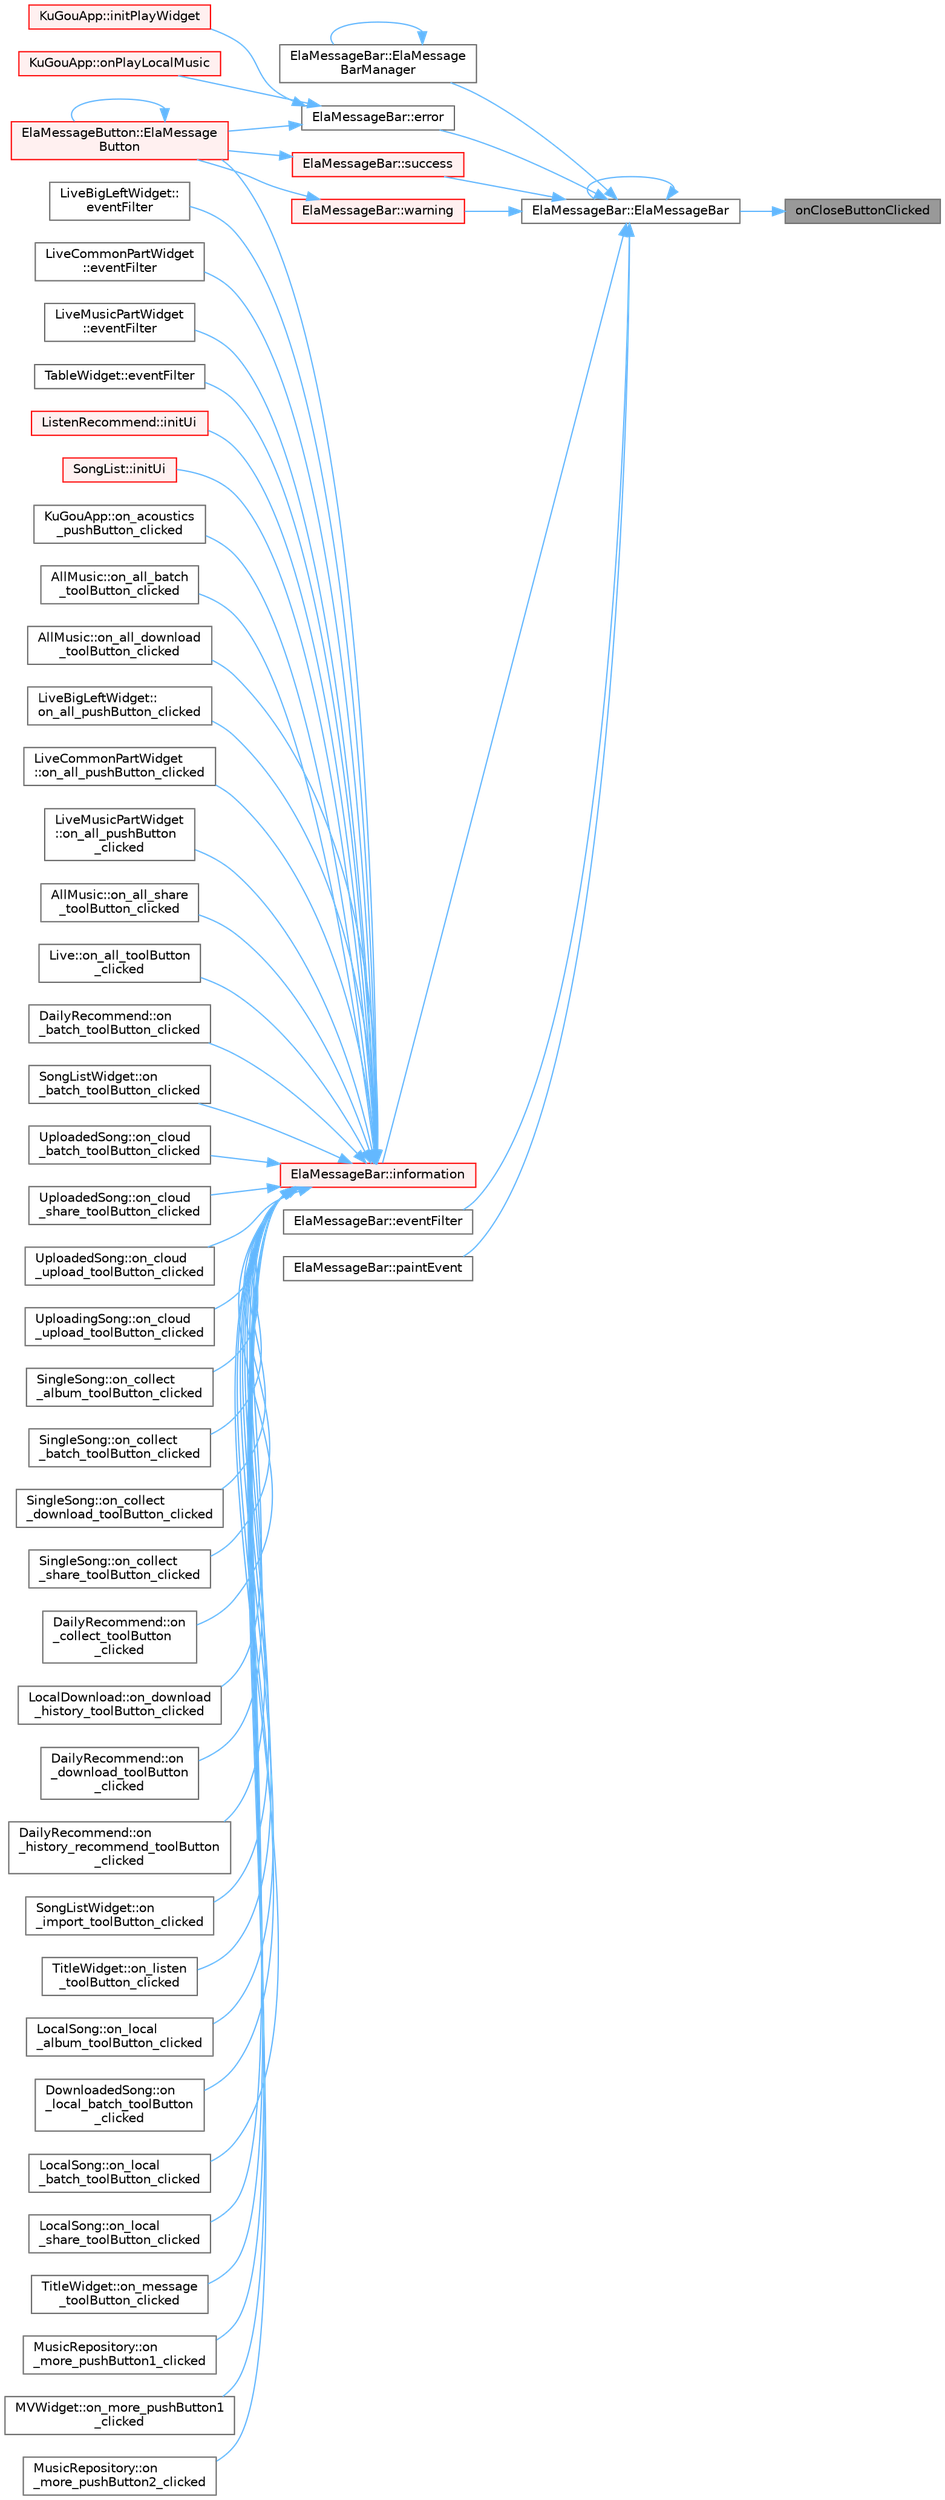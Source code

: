 digraph "onCloseButtonClicked"
{
 // LATEX_PDF_SIZE
  bgcolor="transparent";
  edge [fontname=Helvetica,fontsize=10,labelfontname=Helvetica,labelfontsize=10];
  node [fontname=Helvetica,fontsize=10,shape=box,height=0.2,width=0.4];
  rankdir="RL";
  Node1 [id="Node000001",label="onCloseButtonClicked",height=0.2,width=0.4,color="gray40", fillcolor="grey60", style="filled", fontcolor="black",tooltip="关闭按钮点击事件处理"];
  Node1 -> Node2 [id="edge1_Node000001_Node000002",dir="back",color="steelblue1",style="solid",tooltip=" "];
  Node2 [id="Node000002",label="ElaMessageBar::ElaMessageBar",height=0.2,width=0.4,color="grey40", fillcolor="white", style="filled",URL="$class_ela_message_bar.html#a1722699abf44f445a31b469f224ab7ca",tooltip="构造函数，初始化消息栏"];
  Node2 -> Node2 [id="edge2_Node000002_Node000002",dir="back",color="steelblue1",style="solid",tooltip=" "];
  Node2 -> Node3 [id="edge3_Node000002_Node000003",dir="back",color="steelblue1",style="solid",tooltip=" "];
  Node3 [id="Node000003",label="ElaMessageBar::ElaMessage\lBarManager",height=0.2,width=0.4,color="grey40", fillcolor="white", style="filled",URL="$class_ela_message_bar.html#ab382ecab26b8cd084c4cf1c310629a1a",tooltip=" "];
  Node3 -> Node3 [id="edge4_Node000003_Node000003",dir="back",color="steelblue1",style="solid",tooltip=" "];
  Node2 -> Node4 [id="edge5_Node000002_Node000004",dir="back",color="steelblue1",style="solid",tooltip=" "];
  Node4 [id="Node000004",label="ElaMessageBar::error",height=0.2,width=0.4,color="grey40", fillcolor="white", style="filled",URL="$class_ela_message_bar.html#ae88944cbca6cf0cc02953a28ed45af83",tooltip="显示错误消息"];
  Node4 -> Node5 [id="edge6_Node000004_Node000005",dir="back",color="steelblue1",style="solid",tooltip=" "];
  Node5 [id="Node000005",label="ElaMessageButton::ElaMessage\lButton",height=0.2,width=0.4,color="red", fillcolor="#FFF0F0", style="filled",URL="$class_ela_message_button.html#ad697d17c791aeddec311d54c29f62406",tooltip="构造函数，初始化消息按钮"];
  Node5 -> Node5 [id="edge7_Node000005_Node000005",dir="back",color="steelblue1",style="solid",tooltip=" "];
  Node4 -> Node10 [id="edge8_Node000004_Node000010",dir="back",color="steelblue1",style="solid",tooltip=" "];
  Node10 [id="Node000010",label="KuGouApp::initPlayWidget",height=0.2,width=0.4,color="red", fillcolor="#FFF0F0", style="filled",URL="$class_ku_gou_app.html#a2e4eb5d5318b90a8bae4d99ea263e8d4",tooltip="初始化播放控件"];
  Node4 -> Node13 [id="edge9_Node000004_Node000013",dir="back",color="steelblue1",style="solid",tooltip=" "];
  Node13 [id="Node000013",label="KuGouApp::onPlayLocalMusic",height=0.2,width=0.4,color="red", fillcolor="#FFF0F0", style="filled",URL="$class_ku_gou_app.html#a876901294f75b33c450c6453c893e1ae",tooltip="播放本地音乐槽函数"];
  Node2 -> Node15 [id="edge10_Node000002_Node000015",dir="back",color="steelblue1",style="solid",tooltip=" "];
  Node15 [id="Node000015",label="ElaMessageBar::eventFilter",height=0.2,width=0.4,color="grey40", fillcolor="white", style="filled",URL="$class_ela_message_bar.html#a7eb87a6d4464680c455d278d1d32eba6",tooltip="事件过滤器，处理父控件事件"];
  Node2 -> Node16 [id="edge11_Node000002_Node000016",dir="back",color="steelblue1",style="solid",tooltip=" "];
  Node16 [id="Node000016",label="ElaMessageBar::information",height=0.2,width=0.4,color="red", fillcolor="#FFF0F0", style="filled",URL="$class_ela_message_bar.html#ab24ce7687973932e525786dd44ec0288",tooltip="显示信息消息"];
  Node16 -> Node5 [id="edge12_Node000016_Node000005",dir="back",color="steelblue1",style="solid",tooltip=" "];
  Node16 -> Node17 [id="edge13_Node000016_Node000017",dir="back",color="steelblue1",style="solid",tooltip=" "];
  Node17 [id="Node000017",label="LiveBigLeftWidget::\leventFilter",height=0.2,width=0.4,color="grey40", fillcolor="white", style="filled",URL="$class_live_big_left_widget.html#a7eb87a6d4464680c455d278d1d32eba6",tooltip="事件过滤器"];
  Node16 -> Node18 [id="edge14_Node000016_Node000018",dir="back",color="steelblue1",style="solid",tooltip=" "];
  Node18 [id="Node000018",label="LiveCommonPartWidget\l::eventFilter",height=0.2,width=0.4,color="grey40", fillcolor="white", style="filled",URL="$class_live_common_part_widget.html#a7eb87a6d4464680c455d278d1d32eba6",tooltip="事件过滤器"];
  Node16 -> Node19 [id="edge15_Node000016_Node000019",dir="back",color="steelblue1",style="solid",tooltip=" "];
  Node19 [id="Node000019",label="LiveMusicPartWidget\l::eventFilter",height=0.2,width=0.4,color="grey40", fillcolor="white", style="filled",URL="$class_live_music_part_widget.html#a7eb87a6d4464680c455d278d1d32eba6",tooltip="事件过滤器"];
  Node16 -> Node20 [id="edge16_Node000016_Node000020",dir="back",color="steelblue1",style="solid",tooltip=" "];
  Node20 [id="Node000020",label="TableWidget::eventFilter",height=0.2,width=0.4,color="grey40", fillcolor="white", style="filled",URL="$class_table_widget.html#a7eb87a6d4464680c455d278d1d32eba6",tooltip="事件过滤器"];
  Node16 -> Node21 [id="edge17_Node000016_Node000021",dir="back",color="steelblue1",style="solid",tooltip=" "];
  Node21 [id="Node000021",label="ListenRecommend::initUi",height=0.2,width=0.4,color="red", fillcolor="#FFF0F0", style="filled",URL="$class_listen_recommend.html#afba6e95967cc3eb25fd518f7bde6ec04",tooltip="初始化界面"];
  Node16 -> Node23 [id="edge18_Node000016_Node000023",dir="back",color="steelblue1",style="solid",tooltip=" "];
  Node23 [id="Node000023",label="SongList::initUi",height=0.2,width=0.4,color="red", fillcolor="#FFF0F0", style="filled",URL="$class_song_list.html#afba6e95967cc3eb25fd518f7bde6ec04",tooltip="初始化界面"];
  Node16 -> Node25 [id="edge19_Node000016_Node000025",dir="back",color="steelblue1",style="solid",tooltip=" "];
  Node25 [id="Node000025",label="KuGouApp::on_acoustics\l_pushButton_clicked",height=0.2,width=0.4,color="grey40", fillcolor="white", style="filled",URL="$class_ku_gou_app.html#aa7dffb86fdd69b145520689756ce5a82",tooltip="音效按钮点击槽函数"];
  Node16 -> Node26 [id="edge20_Node000016_Node000026",dir="back",color="steelblue1",style="solid",tooltip=" "];
  Node26 [id="Node000026",label="AllMusic::on_all_batch\l_toolButton_clicked",height=0.2,width=0.4,color="grey40", fillcolor="white", style="filled",URL="$class_all_music.html#a09def86a7fb828301cda3661d5643003",tooltip="处理批量操作按钮点击"];
  Node16 -> Node27 [id="edge21_Node000016_Node000027",dir="back",color="steelblue1",style="solid",tooltip=" "];
  Node27 [id="Node000027",label="AllMusic::on_all_download\l_toolButton_clicked",height=0.2,width=0.4,color="grey40", fillcolor="white", style="filled",URL="$class_all_music.html#a5a83c2a1a01b6ca11afa5b2dee86efa6",tooltip="处理下载按钮点击"];
  Node16 -> Node28 [id="edge22_Node000016_Node000028",dir="back",color="steelblue1",style="solid",tooltip=" "];
  Node28 [id="Node000028",label="LiveBigLeftWidget::\lon_all_pushButton_clicked",height=0.2,width=0.4,color="grey40", fillcolor="white", style="filled",URL="$class_live_big_left_widget.html#a856eaeee6a1f7ac6d6dccda800d0c73e",tooltip="全部按钮点击槽函数"];
  Node16 -> Node29 [id="edge23_Node000016_Node000029",dir="back",color="steelblue1",style="solid",tooltip=" "];
  Node29 [id="Node000029",label="LiveCommonPartWidget\l::on_all_pushButton_clicked",height=0.2,width=0.4,color="grey40", fillcolor="white", style="filled",URL="$class_live_common_part_widget.html#a856eaeee6a1f7ac6d6dccda800d0c73e",tooltip="全部按钮点击槽函数"];
  Node16 -> Node30 [id="edge24_Node000016_Node000030",dir="back",color="steelblue1",style="solid",tooltip=" "];
  Node30 [id="Node000030",label="LiveMusicPartWidget\l::on_all_pushButton\l_clicked",height=0.2,width=0.4,color="grey40", fillcolor="white", style="filled",URL="$class_live_music_part_widget.html#a856eaeee6a1f7ac6d6dccda800d0c73e",tooltip="全部按钮点击槽函数"];
  Node16 -> Node31 [id="edge25_Node000016_Node000031",dir="back",color="steelblue1",style="solid",tooltip=" "];
  Node31 [id="Node000031",label="AllMusic::on_all_share\l_toolButton_clicked",height=0.2,width=0.4,color="grey40", fillcolor="white", style="filled",URL="$class_all_music.html#a3bf0900994ed5bb1214f318f4b4dfa8e",tooltip="处理分享按钮点击"];
  Node16 -> Node32 [id="edge26_Node000016_Node000032",dir="back",color="steelblue1",style="solid",tooltip=" "];
  Node32 [id="Node000032",label="Live::on_all_toolButton\l_clicked",height=0.2,width=0.4,color="grey40", fillcolor="white", style="filled",URL="$class_live.html#ae1c54bcbe42b11a9741ad91c663fbe3c",tooltip="全部按钮点击槽函数"];
  Node16 -> Node33 [id="edge27_Node000016_Node000033",dir="back",color="steelblue1",style="solid",tooltip=" "];
  Node33 [id="Node000033",label="DailyRecommend::on\l_batch_toolButton_clicked",height=0.2,width=0.4,color="grey40", fillcolor="white", style="filled",URL="$class_daily_recommend.html#ab4d3c795be146b123cb6496f5da4cbb9",tooltip="批量操作按钮点击槽函数"];
  Node16 -> Node34 [id="edge28_Node000016_Node000034",dir="back",color="steelblue1",style="solid",tooltip=" "];
  Node34 [id="Node000034",label="SongListWidget::on\l_batch_toolButton_clicked",height=0.2,width=0.4,color="grey40", fillcolor="white", style="filled",URL="$class_song_list_widget.html#ab4d3c795be146b123cb6496f5da4cbb9",tooltip="批量操作按钮点击槽函数"];
  Node16 -> Node35 [id="edge29_Node000016_Node000035",dir="back",color="steelblue1",style="solid",tooltip=" "];
  Node35 [id="Node000035",label="UploadedSong::on_cloud\l_batch_toolButton_clicked",height=0.2,width=0.4,color="grey40", fillcolor="white", style="filled",URL="$class_uploaded_song.html#a0068c14fabda4e674d4e3d7ddda66a95",tooltip="批量操作按钮点击槽函数"];
  Node16 -> Node36 [id="edge30_Node000016_Node000036",dir="back",color="steelblue1",style="solid",tooltip=" "];
  Node36 [id="Node000036",label="UploadedSong::on_cloud\l_share_toolButton_clicked",height=0.2,width=0.4,color="grey40", fillcolor="white", style="filled",URL="$class_uploaded_song.html#a850a384576c3e36cb83c2e7c47a32db7",tooltip="分享按钮点击槽函数"];
  Node16 -> Node37 [id="edge31_Node000016_Node000037",dir="back",color="steelblue1",style="solid",tooltip=" "];
  Node37 [id="Node000037",label="UploadedSong::on_cloud\l_upload_toolButton_clicked",height=0.2,width=0.4,color="grey40", fillcolor="white", style="filled",URL="$class_uploaded_song.html#a4274120611acfd922650f8df62627ceb",tooltip="上传按钮点击槽函数"];
  Node16 -> Node38 [id="edge32_Node000016_Node000038",dir="back",color="steelblue1",style="solid",tooltip=" "];
  Node38 [id="Node000038",label="UploadingSong::on_cloud\l_upload_toolButton_clicked",height=0.2,width=0.4,color="grey40", fillcolor="white", style="filled",URL="$class_uploading_song.html#a4274120611acfd922650f8df62627ceb",tooltip="上传按钮点击槽函数"];
  Node16 -> Node39 [id="edge33_Node000016_Node000039",dir="back",color="steelblue1",style="solid",tooltip=" "];
  Node39 [id="Node000039",label="SingleSong::on_collect\l_album_toolButton_clicked",height=0.2,width=0.4,color="grey40", fillcolor="white", style="filled",URL="$class_single_song.html#ac7ba208f35150db122ca98246c827606",tooltip="专辑按钮点击槽函数"];
  Node16 -> Node40 [id="edge34_Node000016_Node000040",dir="back",color="steelblue1",style="solid",tooltip=" "];
  Node40 [id="Node000040",label="SingleSong::on_collect\l_batch_toolButton_clicked",height=0.2,width=0.4,color="grey40", fillcolor="white", style="filled",URL="$class_single_song.html#a1f25a4e1bbbf331fb682b582c832ad74",tooltip="批量操作按钮点击槽函数"];
  Node16 -> Node41 [id="edge35_Node000016_Node000041",dir="back",color="steelblue1",style="solid",tooltip=" "];
  Node41 [id="Node000041",label="SingleSong::on_collect\l_download_toolButton_clicked",height=0.2,width=0.4,color="grey40", fillcolor="white", style="filled",URL="$class_single_song.html#ad9f731f9c8785157c3d9bf6df168b6ad",tooltip="下载按钮点击槽函数"];
  Node16 -> Node42 [id="edge36_Node000016_Node000042",dir="back",color="steelblue1",style="solid",tooltip=" "];
  Node42 [id="Node000042",label="SingleSong::on_collect\l_share_toolButton_clicked",height=0.2,width=0.4,color="grey40", fillcolor="white", style="filled",URL="$class_single_song.html#afb2333ac8f71caedc741b1707974dfc1",tooltip="分享按钮点击槽函数"];
  Node16 -> Node43 [id="edge37_Node000016_Node000043",dir="back",color="steelblue1",style="solid",tooltip=" "];
  Node43 [id="Node000043",label="DailyRecommend::on\l_collect_toolButton\l_clicked",height=0.2,width=0.4,color="grey40", fillcolor="white", style="filled",URL="$class_daily_recommend.html#a4c010533bcee743a2630c68f1ac292b0",tooltip="收藏按钮点击槽函数"];
  Node16 -> Node44 [id="edge38_Node000016_Node000044",dir="back",color="steelblue1",style="solid",tooltip=" "];
  Node44 [id="Node000044",label="LocalDownload::on_download\l_history_toolButton_clicked",height=0.2,width=0.4,color="grey40", fillcolor="white", style="filled",URL="$class_local_download.html#a21b63b12df31e8009a5d1644b8ec3d43",tooltip="下载历史按钮点击槽函数"];
  Node16 -> Node45 [id="edge39_Node000016_Node000045",dir="back",color="steelblue1",style="solid",tooltip=" "];
  Node45 [id="Node000045",label="DailyRecommend::on\l_download_toolButton\l_clicked",height=0.2,width=0.4,color="grey40", fillcolor="white", style="filled",URL="$class_daily_recommend.html#ac1085b0a0fc437c5346f83cb5f1eb184",tooltip="下载按钮点击槽函数"];
  Node16 -> Node46 [id="edge40_Node000016_Node000046",dir="back",color="steelblue1",style="solid",tooltip=" "];
  Node46 [id="Node000046",label="DailyRecommend::on\l_history_recommend_toolButton\l_clicked",height=0.2,width=0.4,color="grey40", fillcolor="white", style="filled",URL="$class_daily_recommend.html#a839c37ccb7bcd014f252a8f2b9c400f9",tooltip="历史推荐按钮点击槽函数"];
  Node16 -> Node47 [id="edge41_Node000016_Node000047",dir="back",color="steelblue1",style="solid",tooltip=" "];
  Node47 [id="Node000047",label="SongListWidget::on\l_import_toolButton_clicked",height=0.2,width=0.4,color="grey40", fillcolor="white", style="filled",URL="$class_song_list_widget.html#a63ddf64ee2f48649476d7938232ea7f3",tooltip="导入按钮点击槽函数"];
  Node16 -> Node48 [id="edge42_Node000016_Node000048",dir="back",color="steelblue1",style="solid",tooltip=" "];
  Node48 [id="Node000048",label="TitleWidget::on_listen\l_toolButton_clicked",height=0.2,width=0.4,color="grey40", fillcolor="white", style="filled",URL="$class_title_widget.html#a9964105982edb38f6951c4e3ac2bb24d",tooltip="听歌识曲按钮点击事件，显示未实现提示"];
  Node16 -> Node49 [id="edge43_Node000016_Node000049",dir="back",color="steelblue1",style="solid",tooltip=" "];
  Node49 [id="Node000049",label="LocalSong::on_local\l_album_toolButton_clicked",height=0.2,width=0.4,color="grey40", fillcolor="white", style="filled",URL="$class_local_song.html#a4c814291ca99d3e9d95fde833f93ece0",tooltip="专辑按钮点击槽函数"];
  Node16 -> Node50 [id="edge44_Node000016_Node000050",dir="back",color="steelblue1",style="solid",tooltip=" "];
  Node50 [id="Node000050",label="DownloadedSong::on\l_local_batch_toolButton\l_clicked",height=0.2,width=0.4,color="grey40", fillcolor="white", style="filled",URL="$class_downloaded_song.html#a40d482af13dee0a73555d807c0f3d390",tooltip="批量操作按钮点击槽函数"];
  Node16 -> Node51 [id="edge45_Node000016_Node000051",dir="back",color="steelblue1",style="solid",tooltip=" "];
  Node51 [id="Node000051",label="LocalSong::on_local\l_batch_toolButton_clicked",height=0.2,width=0.4,color="grey40", fillcolor="white", style="filled",URL="$class_local_song.html#a40d482af13dee0a73555d807c0f3d390",tooltip="批量操作按钮点击槽函数"];
  Node16 -> Node52 [id="edge46_Node000016_Node000052",dir="back",color="steelblue1",style="solid",tooltip=" "];
  Node52 [id="Node000052",label="LocalSong::on_local\l_share_toolButton_clicked",height=0.2,width=0.4,color="grey40", fillcolor="white", style="filled",URL="$class_local_song.html#ac0e33dc9107118d828086f3e3ff279fb",tooltip="分享按钮点击槽函数"];
  Node16 -> Node53 [id="edge47_Node000016_Node000053",dir="back",color="steelblue1",style="solid",tooltip=" "];
  Node53 [id="Node000053",label="TitleWidget::on_message\l_toolButton_clicked",height=0.2,width=0.4,color="grey40", fillcolor="white", style="filled",URL="$class_title_widget.html#a7a772da40ed6adf3f250fa2b6549513f",tooltip="消息按钮点击事件，显示未实现提示"];
  Node16 -> Node54 [id="edge48_Node000016_Node000054",dir="back",color="steelblue1",style="solid",tooltip=" "];
  Node54 [id="Node000054",label="MusicRepository::on\l_more_pushButton1_clicked",height=0.2,width=0.4,color="grey40", fillcolor="white", style="filled",URL="$class_music_repository.html#aab24de7fec7437a91e0ab5d770ca481a",tooltip="更多按钮 1 点击槽函数"];
  Node16 -> Node55 [id="edge49_Node000016_Node000055",dir="back",color="steelblue1",style="solid",tooltip=" "];
  Node55 [id="Node000055",label="MVWidget::on_more_pushButton1\l_clicked",height=0.2,width=0.4,color="grey40", fillcolor="white", style="filled",URL="$class_m_v_widget.html#aab24de7fec7437a91e0ab5d770ca481a",tooltip="更多按钮 1 点击槽"];
  Node16 -> Node56 [id="edge50_Node000016_Node000056",dir="back",color="steelblue1",style="solid",tooltip=" "];
  Node56 [id="Node000056",label="MusicRepository::on\l_more_pushButton2_clicked",height=0.2,width=0.4,color="grey40", fillcolor="white", style="filled",URL="$class_music_repository.html#a2711b1250e1f9d26dd76217b7a8cc699",tooltip="更多按钮 2 点击槽函数"];
  Node2 -> Node104 [id="edge51_Node000002_Node000104",dir="back",color="steelblue1",style="solid",tooltip=" "];
  Node104 [id="Node000104",label="ElaMessageBar::paintEvent",height=0.2,width=0.4,color="grey40", fillcolor="white", style="filled",URL="$class_ela_message_bar.html#aa71936647c7e332ab07cbec003a8c9a2",tooltip="绘制事件，绘制消息栏外观"];
  Node2 -> Node105 [id="edge52_Node000002_Node000105",dir="back",color="steelblue1",style="solid",tooltip=" "];
  Node105 [id="Node000105",label="ElaMessageBar::success",height=0.2,width=0.4,color="red", fillcolor="#FFF0F0", style="filled",URL="$class_ela_message_bar.html#af8ac00160c4a557adfbba2c9508fa5e8",tooltip="显示成功消息"];
  Node105 -> Node5 [id="edge53_Node000105_Node000005",dir="back",color="steelblue1",style="solid",tooltip=" "];
  Node2 -> Node113 [id="edge54_Node000002_Node000113",dir="back",color="steelblue1",style="solid",tooltip=" "];
  Node113 [id="Node000113",label="ElaMessageBar::warning",height=0.2,width=0.4,color="red", fillcolor="#FFF0F0", style="filled",URL="$class_ela_message_bar.html#aaf06af29d4b610224fbb14636ce07b32",tooltip="显示警告消息"];
  Node113 -> Node5 [id="edge55_Node000113_Node000005",dir="back",color="steelblue1",style="solid",tooltip=" "];
}

